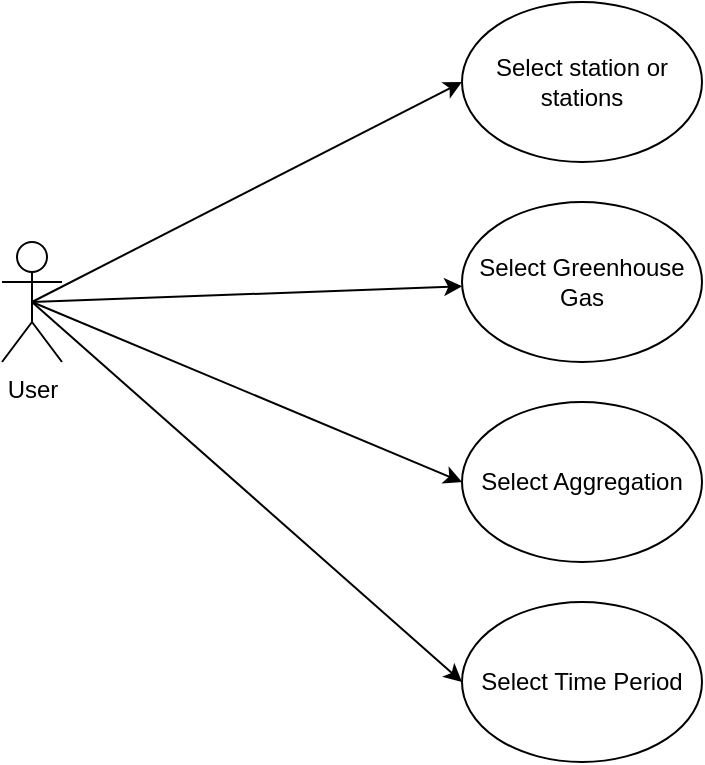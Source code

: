 <mxfile version="17.4.0" type="github">
  <diagram id="buQTN4pHI8WU5sDvZPAn" name="Page-1">
    <mxGraphModel dx="946" dy="504" grid="1" gridSize="10" guides="1" tooltips="1" connect="1" arrows="1" fold="1" page="1" pageScale="1" pageWidth="850" pageHeight="1100" math="0" shadow="0">
      <root>
        <mxCell id="0" />
        <mxCell id="1" parent="0" />
        <mxCell id="DnAeCKjmzsJsHEoLHcBN-1" value="User" style="shape=umlActor;verticalLabelPosition=bottom;verticalAlign=top;html=1;outlineConnect=0;" vertex="1" parent="1">
          <mxGeometry x="410" y="230" width="30" height="60" as="geometry" />
        </mxCell>
        <mxCell id="DnAeCKjmzsJsHEoLHcBN-2" value="Select station or stations" style="ellipse;whiteSpace=wrap;html=1;" vertex="1" parent="1">
          <mxGeometry x="640" y="110" width="120" height="80" as="geometry" />
        </mxCell>
        <mxCell id="DnAeCKjmzsJsHEoLHcBN-5" value="" style="endArrow=classic;html=1;rounded=0;entryX=0;entryY=0.5;entryDx=0;entryDy=0;exitX=0.5;exitY=0.5;exitDx=0;exitDy=0;exitPerimeter=0;" edge="1" parent="1" source="DnAeCKjmzsJsHEoLHcBN-1" target="DnAeCKjmzsJsHEoLHcBN-2">
          <mxGeometry width="50" height="50" relative="1" as="geometry">
            <mxPoint x="400" y="290" as="sourcePoint" />
            <mxPoint x="450" y="240" as="targetPoint" />
          </mxGeometry>
        </mxCell>
        <mxCell id="DnAeCKjmzsJsHEoLHcBN-6" value="Select Greenhouse Gas" style="ellipse;whiteSpace=wrap;html=1;" vertex="1" parent="1">
          <mxGeometry x="640" y="210" width="120" height="80" as="geometry" />
        </mxCell>
        <mxCell id="DnAeCKjmzsJsHEoLHcBN-7" value="" style="endArrow=classic;html=1;rounded=0;exitX=0.5;exitY=0.5;exitDx=0;exitDy=0;exitPerimeter=0;" edge="1" parent="1" source="DnAeCKjmzsJsHEoLHcBN-1" target="DnAeCKjmzsJsHEoLHcBN-6">
          <mxGeometry width="50" height="50" relative="1" as="geometry">
            <mxPoint x="430" y="260" as="sourcePoint" />
            <mxPoint x="650" y="150" as="targetPoint" />
          </mxGeometry>
        </mxCell>
        <mxCell id="DnAeCKjmzsJsHEoLHcBN-8" value="Select Aggregation" style="ellipse;whiteSpace=wrap;html=1;" vertex="1" parent="1">
          <mxGeometry x="640" y="310" width="120" height="80" as="geometry" />
        </mxCell>
        <mxCell id="DnAeCKjmzsJsHEoLHcBN-9" value="" style="endArrow=classic;html=1;rounded=0;entryX=0;entryY=0.5;entryDx=0;entryDy=0;exitX=0.5;exitY=0.5;exitDx=0;exitDy=0;exitPerimeter=0;" edge="1" parent="1" source="DnAeCKjmzsJsHEoLHcBN-1" target="DnAeCKjmzsJsHEoLHcBN-8">
          <mxGeometry width="50" height="50" relative="1" as="geometry">
            <mxPoint x="430" y="260" as="sourcePoint" />
            <mxPoint x="650.089" y="262.179" as="targetPoint" />
          </mxGeometry>
        </mxCell>
        <mxCell id="DnAeCKjmzsJsHEoLHcBN-10" value="Select Time Period" style="ellipse;whiteSpace=wrap;html=1;" vertex="1" parent="1">
          <mxGeometry x="640" y="410" width="120" height="80" as="geometry" />
        </mxCell>
        <mxCell id="DnAeCKjmzsJsHEoLHcBN-11" value="" style="endArrow=classic;html=1;rounded=0;entryX=0;entryY=0.5;entryDx=0;entryDy=0;exitX=0.5;exitY=0.5;exitDx=0;exitDy=0;exitPerimeter=0;" edge="1" parent="1" source="DnAeCKjmzsJsHEoLHcBN-1" target="DnAeCKjmzsJsHEoLHcBN-10">
          <mxGeometry width="50" height="50" relative="1" as="geometry">
            <mxPoint x="435" y="270" as="sourcePoint" />
            <mxPoint x="650" y="340" as="targetPoint" />
          </mxGeometry>
        </mxCell>
      </root>
    </mxGraphModel>
  </diagram>
</mxfile>
